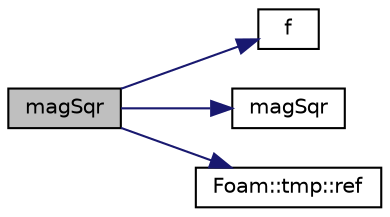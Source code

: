 digraph "magSqr"
{
  bgcolor="transparent";
  edge [fontname="Helvetica",fontsize="10",labelfontname="Helvetica",labelfontsize="10"];
  node [fontname="Helvetica",fontsize="10",shape=record];
  rankdir="LR";
  Node73705 [label="magSqr",height=0.2,width=0.4,color="black", fillcolor="grey75", style="filled", fontcolor="black"];
  Node73705 -> Node73706 [color="midnightblue",fontsize="10",style="solid",fontname="Helvetica"];
  Node73706 [label="f",height=0.2,width=0.4,color="black",URL="$a18335.html#a888be93833ac7a23170555c69c690288"];
  Node73705 -> Node73707 [color="midnightblue",fontsize="10",style="solid",fontname="Helvetica"];
  Node73707 [label="magSqr",height=0.2,width=0.4,color="black",URL="$a21851.html#ae6fff2c6981e6d9618aa5038e69def6e"];
  Node73705 -> Node73708 [color="midnightblue",fontsize="10",style="solid",fontname="Helvetica"];
  Node73708 [label="Foam::tmp::ref",height=0.2,width=0.4,color="black",URL="$a27077.html#aeaf81e641282874cef07f5b808efc83b",tooltip="Return non-const reference or generate a fatal error. "];
}
